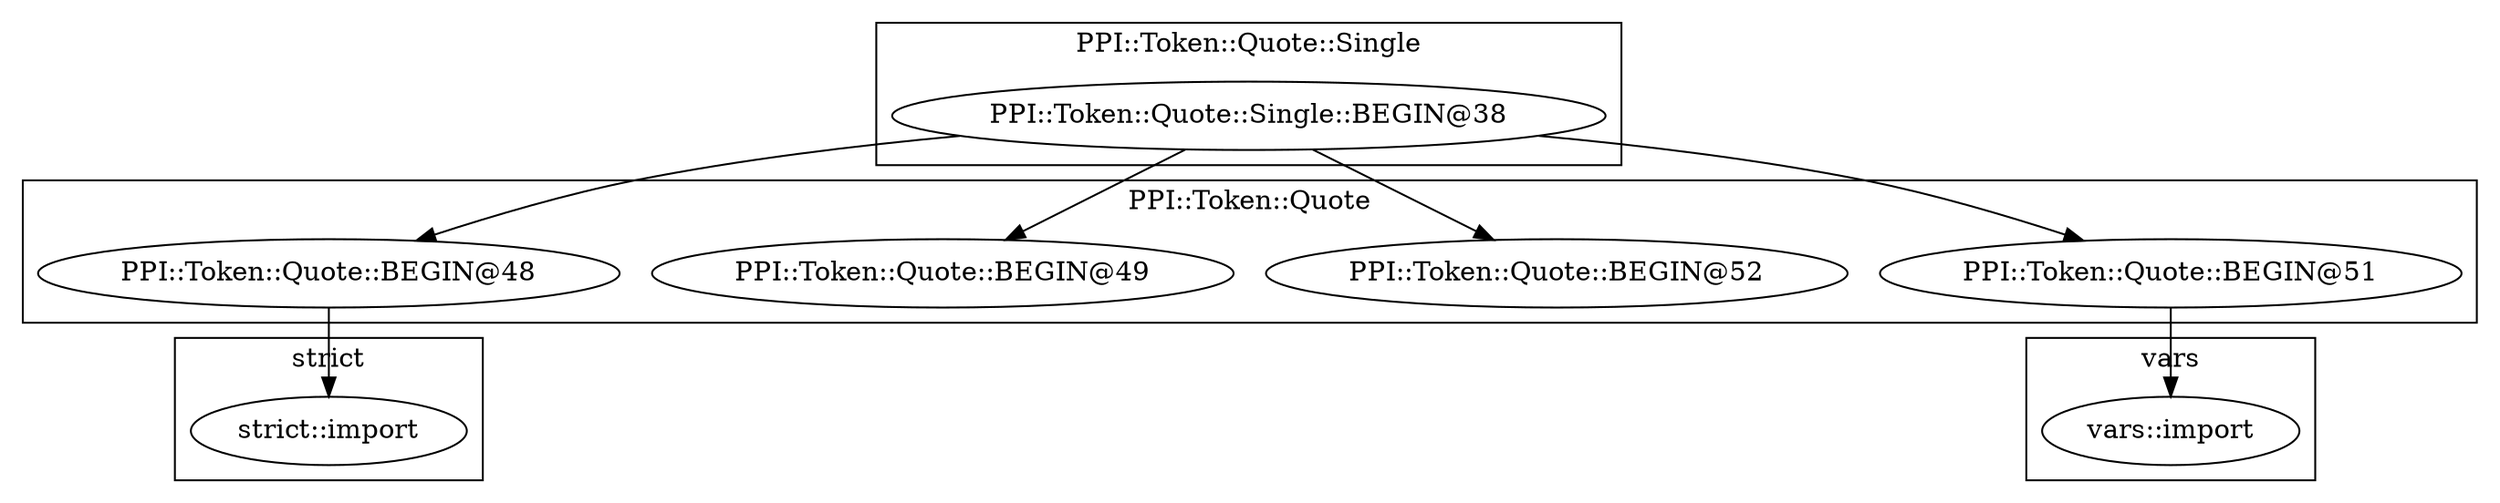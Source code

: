 digraph {
graph [overlap=false]
subgraph cluster_PPI_Token_Quote_Single {
	label="PPI::Token::Quote::Single";
	"PPI::Token::Quote::Single::BEGIN@38";
}
subgraph cluster_PPI_Token_Quote {
	label="PPI::Token::Quote";
	"PPI::Token::Quote::BEGIN@48";
	"PPI::Token::Quote::BEGIN@52";
	"PPI::Token::Quote::BEGIN@49";
	"PPI::Token::Quote::BEGIN@51";
}
subgraph cluster_vars {
	label="vars";
	"vars::import";
}
subgraph cluster_strict {
	label="strict";
	"strict::import";
}
"PPI::Token::Quote::Single::BEGIN@38" -> "PPI::Token::Quote::BEGIN@52";
"PPI::Token::Quote::BEGIN@48" -> "strict::import";
"PPI::Token::Quote::BEGIN@51" -> "vars::import";
"PPI::Token::Quote::Single::BEGIN@38" -> "PPI::Token::Quote::BEGIN@49";
"PPI::Token::Quote::Single::BEGIN@38" -> "PPI::Token::Quote::BEGIN@51";
"PPI::Token::Quote::Single::BEGIN@38" -> "PPI::Token::Quote::BEGIN@48";
}

